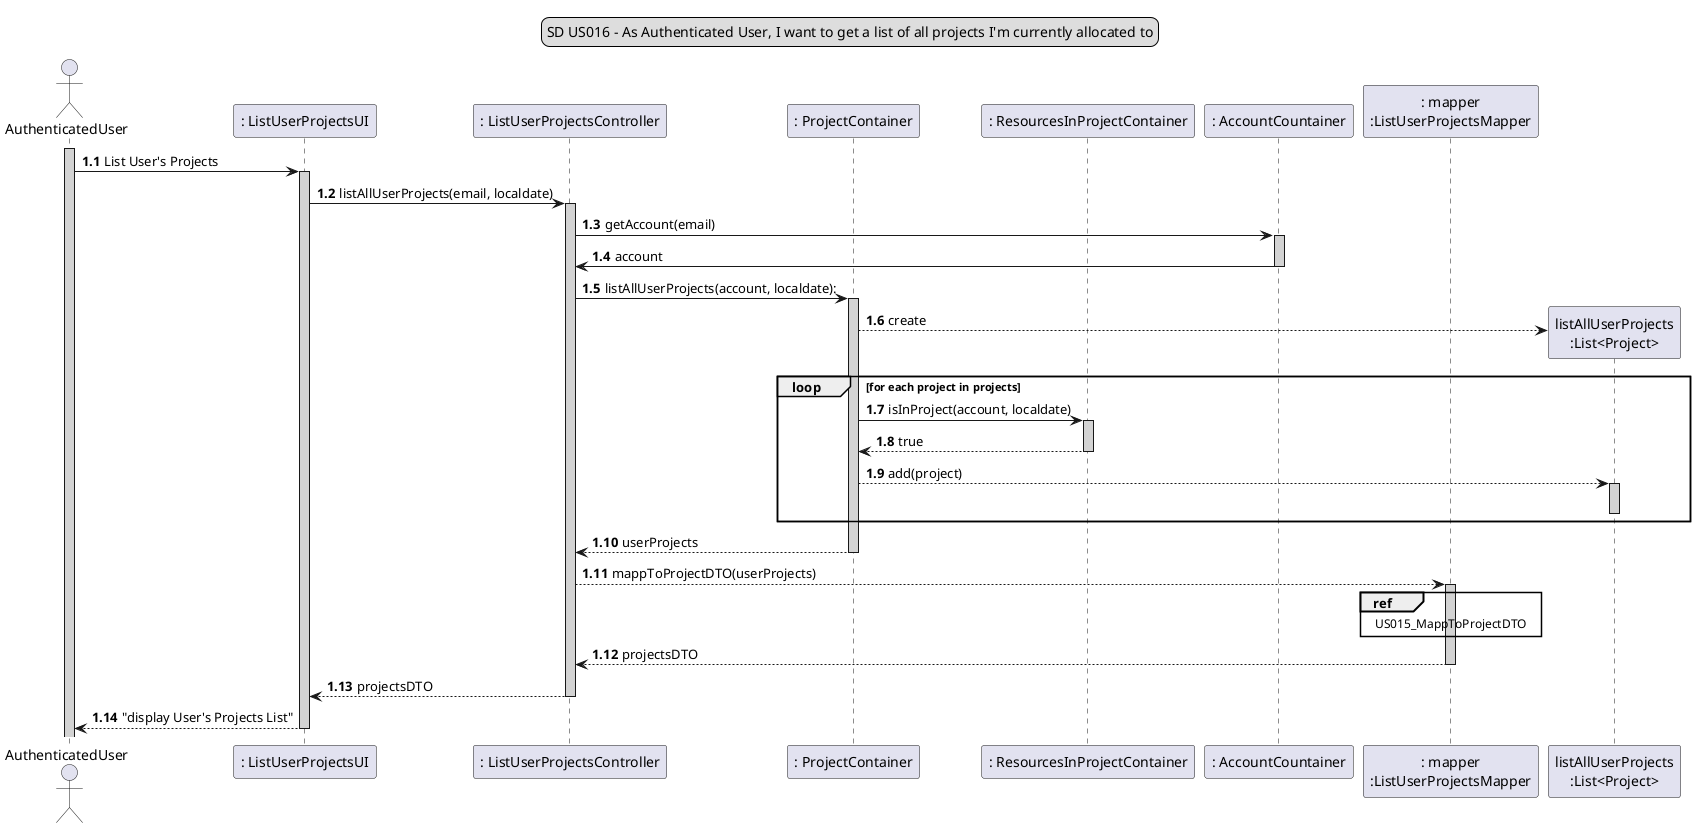 
@startuml

legend top
SD US016 - As Authenticated User, I want to get a list of all projects I'm currently allocated to
end legend


actor AuthenticatedUser as A
participant ": ListUserProjectsUI" as B
participant ": ListUserProjectsController" as C
participant ": ProjectContainer" as H
participant ": ResourcesInProjectContainer" as J
participant ": AccountCountainer" as F
participant ": mapper\n:ListUserProjectsMapper" as U

autonumber 1.1

activate  A #lightgrey
A -> B #lightgrey: List User's Projects
activate B #lightgrey
B -> C #lightgrey: listAllUserProjects(email, localdate)
activate C #lightgrey





C -> F #lightgrey: getAccount(email)
activate F #lightgrey
F -> C #lightgrey: account
deactivate F
C -> H :listAllUserProjects(account, localdate):
activate H #lightgrey
H --> "listAllUserProjects\n:List<Project>" ** #lightgrey: create


loop for each project in projects
H -> J #lightgrey: isInProject(account, localdate)
activate J #lightgrey
J --> H #lightgrey: true
deactivate J
H --> "listAllUserProjects\n:List<Project>" #lightgrey: add(project)
activate "listAllUserProjects\n:List<Project>" #lightgrey
deactivate "listAllUserProjects\n:List<Project>"
end

H --> C #lightgrey: userProjects
deactivate H

C --> U #lightgrey: mappToProjectDTO(userProjects)
activate U #lightgrey
ref over U : US015_MappToProjectDTO
U --> C #lightgrey: projectsDTO
deactivate U

C --> B #lightgrey: projectsDTO
deactivate C
B --> A #lightgrey: "display User's Projects List"
deactivate B
@enduml
